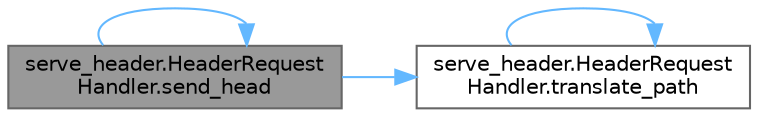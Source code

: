 digraph "serve_header.HeaderRequestHandler.send_head"
{
 // LATEX_PDF_SIZE
  bgcolor="transparent";
  edge [fontname=Helvetica,fontsize=10,labelfontname=Helvetica,labelfontsize=10];
  node [fontname=Helvetica,fontsize=10,shape=box,height=0.2,width=0.4];
  rankdir="LR";
  Node1 [id="Node000001",label="serve_header.HeaderRequest\lHandler.send_head",height=0.2,width=0.4,color="gray40", fillcolor="grey60", style="filled", fontcolor="black",tooltip=" "];
  Node1 -> Node1 [id="edge1_Node000001_Node000001",color="steelblue1",style="solid",tooltip=" "];
  Node1 -> Node2 [id="edge2_Node000001_Node000002",color="steelblue1",style="solid",tooltip=" "];
  Node2 [id="Node000002",label="serve_header.HeaderRequest\lHandler.translate_path",height=0.2,width=0.4,color="grey40", fillcolor="white", style="filled",URL="$classserve__header_1_1_header_request_handler.html#aae351eedbe40649cc8934bf65d6dcbb0",tooltip=" "];
  Node2 -> Node2 [id="edge3_Node000002_Node000002",color="steelblue1",style="solid",tooltip=" "];
}
